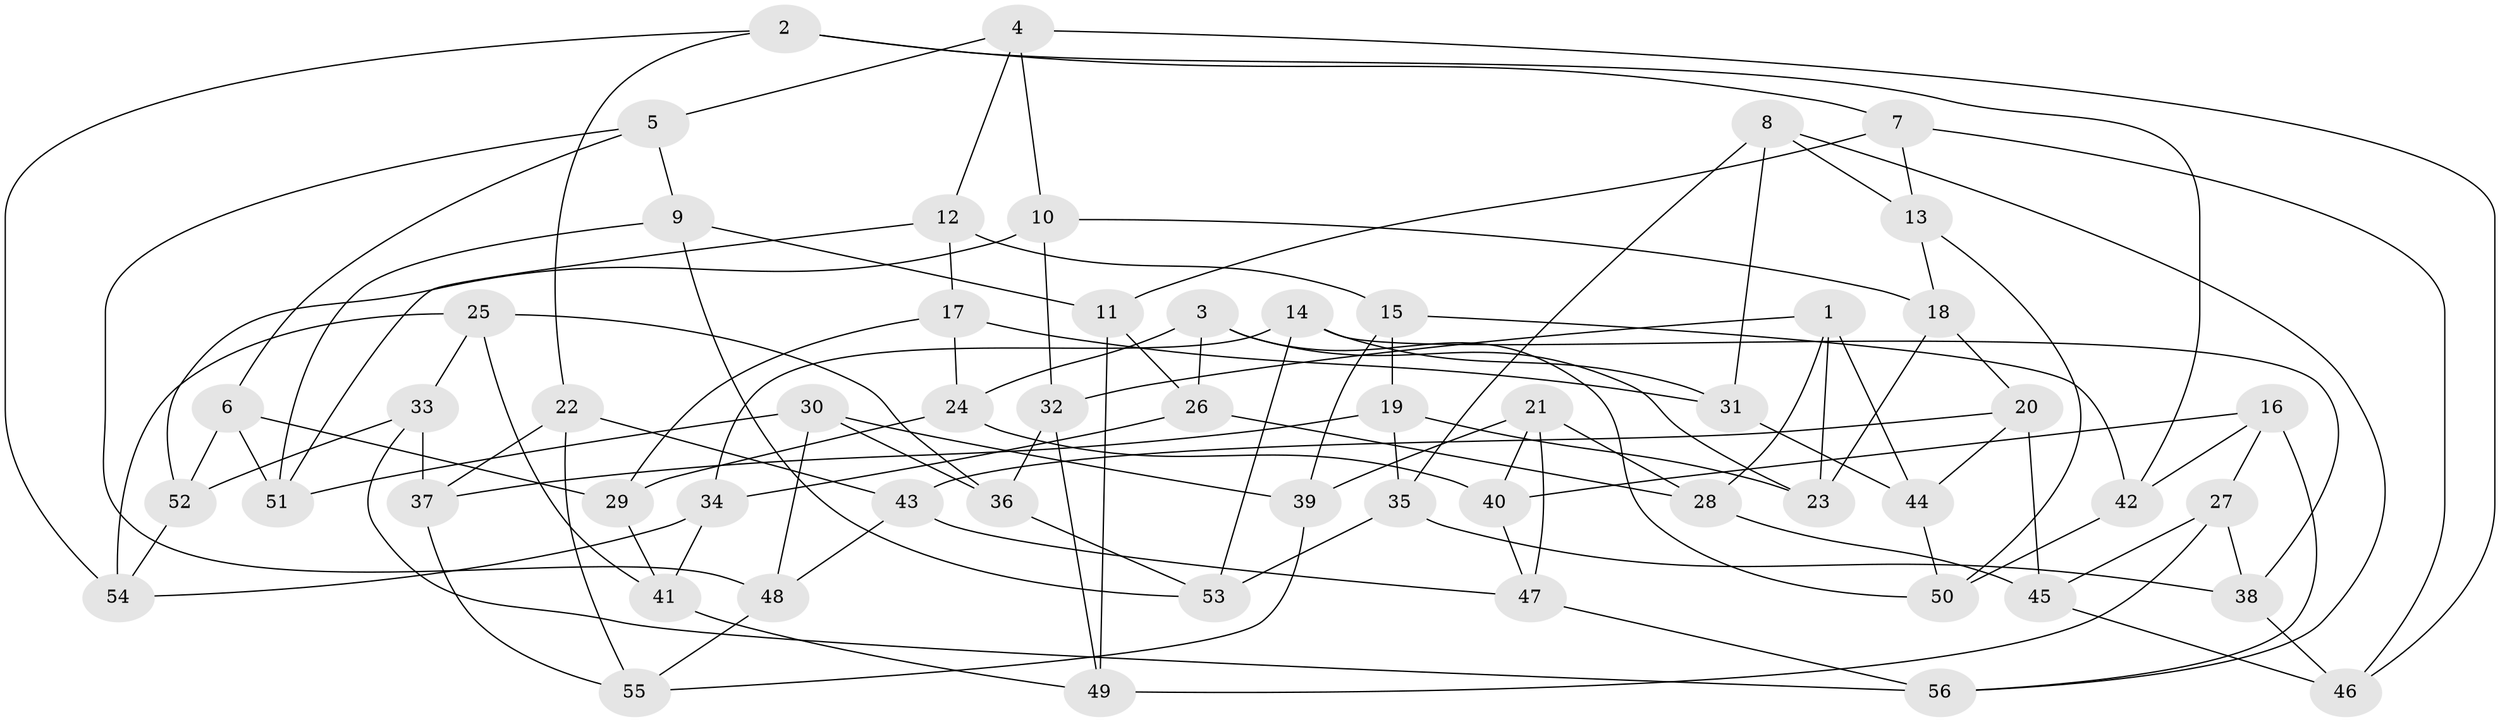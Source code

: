 // coarse degree distribution, {6: 0.5757575757575758, 4: 0.30303030303030304, 5: 0.12121212121212122}
// Generated by graph-tools (version 1.1) at 2025/52/02/27/25 19:52:28]
// undirected, 56 vertices, 112 edges
graph export_dot {
graph [start="1"]
  node [color=gray90,style=filled];
  1;
  2;
  3;
  4;
  5;
  6;
  7;
  8;
  9;
  10;
  11;
  12;
  13;
  14;
  15;
  16;
  17;
  18;
  19;
  20;
  21;
  22;
  23;
  24;
  25;
  26;
  27;
  28;
  29;
  30;
  31;
  32;
  33;
  34;
  35;
  36;
  37;
  38;
  39;
  40;
  41;
  42;
  43;
  44;
  45;
  46;
  47;
  48;
  49;
  50;
  51;
  52;
  53;
  54;
  55;
  56;
  1 -- 44;
  1 -- 32;
  1 -- 28;
  1 -- 23;
  2 -- 7;
  2 -- 22;
  2 -- 42;
  2 -- 54;
  3 -- 23;
  3 -- 24;
  3 -- 26;
  3 -- 50;
  4 -- 5;
  4 -- 46;
  4 -- 10;
  4 -- 12;
  5 -- 48;
  5 -- 6;
  5 -- 9;
  6 -- 29;
  6 -- 52;
  6 -- 51;
  7 -- 13;
  7 -- 11;
  7 -- 46;
  8 -- 35;
  8 -- 13;
  8 -- 56;
  8 -- 31;
  9 -- 51;
  9 -- 53;
  9 -- 11;
  10 -- 52;
  10 -- 18;
  10 -- 32;
  11 -- 26;
  11 -- 49;
  12 -- 51;
  12 -- 17;
  12 -- 15;
  13 -- 18;
  13 -- 50;
  14 -- 34;
  14 -- 38;
  14 -- 53;
  14 -- 31;
  15 -- 42;
  15 -- 19;
  15 -- 39;
  16 -- 27;
  16 -- 56;
  16 -- 40;
  16 -- 42;
  17 -- 29;
  17 -- 24;
  17 -- 31;
  18 -- 20;
  18 -- 23;
  19 -- 37;
  19 -- 23;
  19 -- 35;
  20 -- 43;
  20 -- 44;
  20 -- 45;
  21 -- 28;
  21 -- 39;
  21 -- 40;
  21 -- 47;
  22 -- 37;
  22 -- 43;
  22 -- 55;
  24 -- 29;
  24 -- 40;
  25 -- 36;
  25 -- 54;
  25 -- 33;
  25 -- 41;
  26 -- 34;
  26 -- 28;
  27 -- 49;
  27 -- 38;
  27 -- 45;
  28 -- 45;
  29 -- 41;
  30 -- 51;
  30 -- 39;
  30 -- 36;
  30 -- 48;
  31 -- 44;
  32 -- 49;
  32 -- 36;
  33 -- 56;
  33 -- 52;
  33 -- 37;
  34 -- 54;
  34 -- 41;
  35 -- 53;
  35 -- 38;
  36 -- 53;
  37 -- 55;
  38 -- 46;
  39 -- 55;
  40 -- 47;
  41 -- 49;
  42 -- 50;
  43 -- 48;
  43 -- 47;
  44 -- 50;
  45 -- 46;
  47 -- 56;
  48 -- 55;
  52 -- 54;
}
